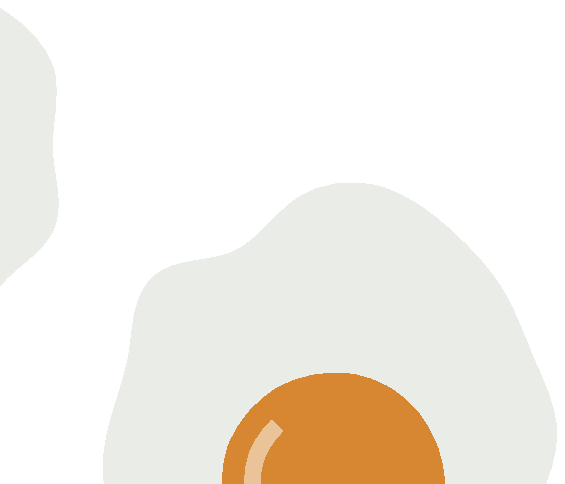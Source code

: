 \documentclass{standalone}
\usepackage{luamplib}
\begin{document}
\begin{mplibcode}
beginfig(1);
path yolk, base;
color cooked_egg_yolk, cooked_egg_white;
cooked_egg_yolk = 1/256(216, 136, 49);
cooked_egg_white = 1/256(235, 237, 233);

vardef fried_egg(expr r) = 
  save base, yolk; path base, yolk;
  yolk = for i=0 upto 17: (r + 1/8 normaldeviate) * dir 20i .. endfor cycle;
  base = (for i=0 upto 17: (2r + 1/8r * normaldeviate) * dir 20i .. endfor cycle) 
    shifted (uniformdeviate r/2, uniformdeviate r/2);
  image(
    fill base withcolor cooked_egg_white;
    fill yolk withcolor cooked_egg_yolk;
    fill subpath (6.7, 9.6) of yolk scaled 0.8 -- 
      subpath (9.6, 6.7) of yolk scaled 0.66 -- cycle 
      withcolor 1/2[cooked_egg_yolk, white];
  ) 
enddef;

for i=0 upto 1:
    draw fried_egg(40) shifted 120 dir 120i;
endfor


endfig;
\end{mplibcode}
\end{document}

